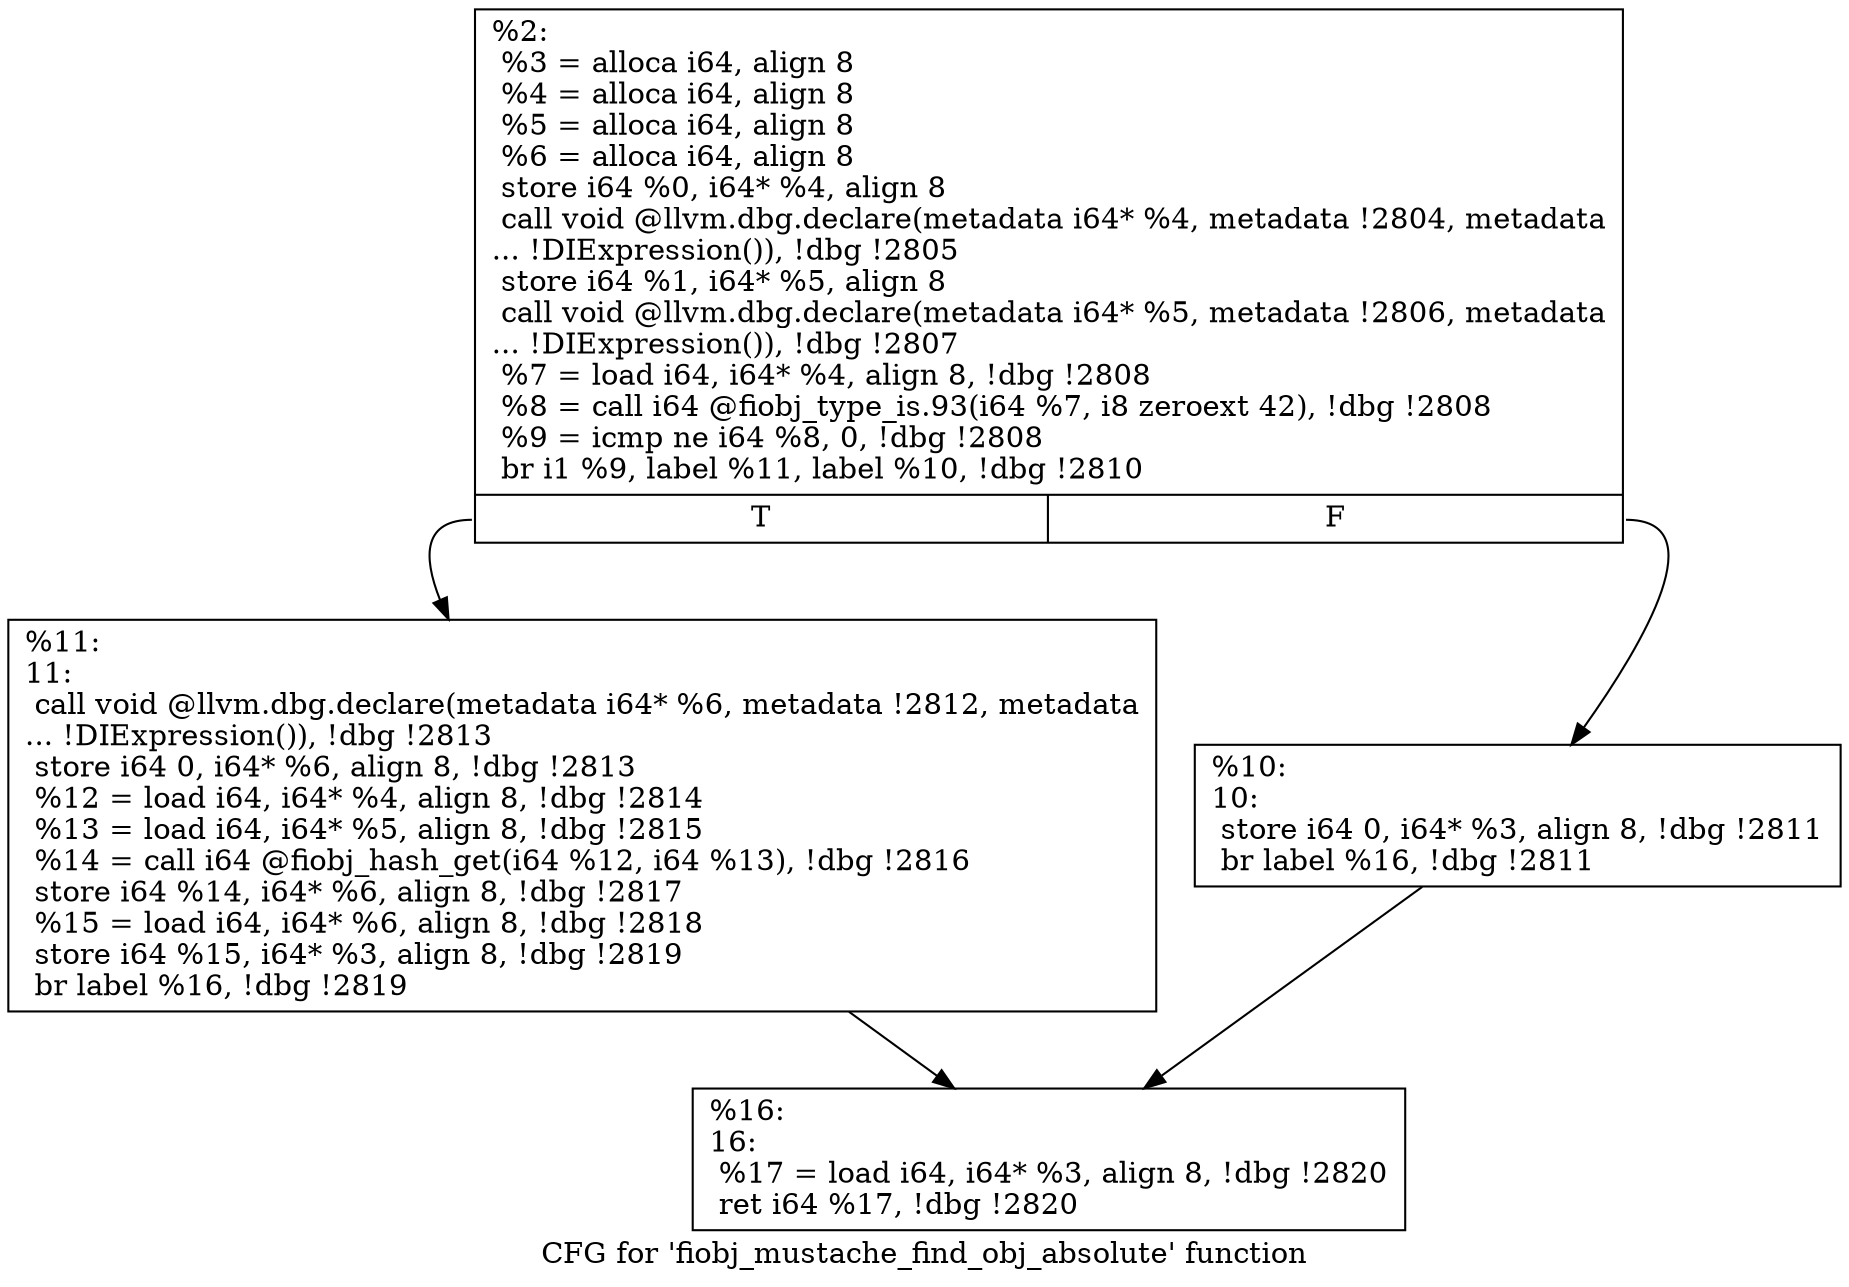 digraph "CFG for 'fiobj_mustache_find_obj_absolute' function" {
	label="CFG for 'fiobj_mustache_find_obj_absolute' function";

	Node0x556851ff8e10 [shape=record,label="{%2:\l  %3 = alloca i64, align 8\l  %4 = alloca i64, align 8\l  %5 = alloca i64, align 8\l  %6 = alloca i64, align 8\l  store i64 %0, i64* %4, align 8\l  call void @llvm.dbg.declare(metadata i64* %4, metadata !2804, metadata\l... !DIExpression()), !dbg !2805\l  store i64 %1, i64* %5, align 8\l  call void @llvm.dbg.declare(metadata i64* %5, metadata !2806, metadata\l... !DIExpression()), !dbg !2807\l  %7 = load i64, i64* %4, align 8, !dbg !2808\l  %8 = call i64 @fiobj_type_is.93(i64 %7, i8 zeroext 42), !dbg !2808\l  %9 = icmp ne i64 %8, 0, !dbg !2808\l  br i1 %9, label %11, label %10, !dbg !2810\l|{<s0>T|<s1>F}}"];
	Node0x556851ff8e10:s0 -> Node0x556851ffb130;
	Node0x556851ff8e10:s1 -> Node0x556851ffb0e0;
	Node0x556851ffb0e0 [shape=record,label="{%10:\l10:                                               \l  store i64 0, i64* %3, align 8, !dbg !2811\l  br label %16, !dbg !2811\l}"];
	Node0x556851ffb0e0 -> Node0x556851ffb180;
	Node0x556851ffb130 [shape=record,label="{%11:\l11:                                               \l  call void @llvm.dbg.declare(metadata i64* %6, metadata !2812, metadata\l... !DIExpression()), !dbg !2813\l  store i64 0, i64* %6, align 8, !dbg !2813\l  %12 = load i64, i64* %4, align 8, !dbg !2814\l  %13 = load i64, i64* %5, align 8, !dbg !2815\l  %14 = call i64 @fiobj_hash_get(i64 %12, i64 %13), !dbg !2816\l  store i64 %14, i64* %6, align 8, !dbg !2817\l  %15 = load i64, i64* %6, align 8, !dbg !2818\l  store i64 %15, i64* %3, align 8, !dbg !2819\l  br label %16, !dbg !2819\l}"];
	Node0x556851ffb130 -> Node0x556851ffb180;
	Node0x556851ffb180 [shape=record,label="{%16:\l16:                                               \l  %17 = load i64, i64* %3, align 8, !dbg !2820\l  ret i64 %17, !dbg !2820\l}"];
}
